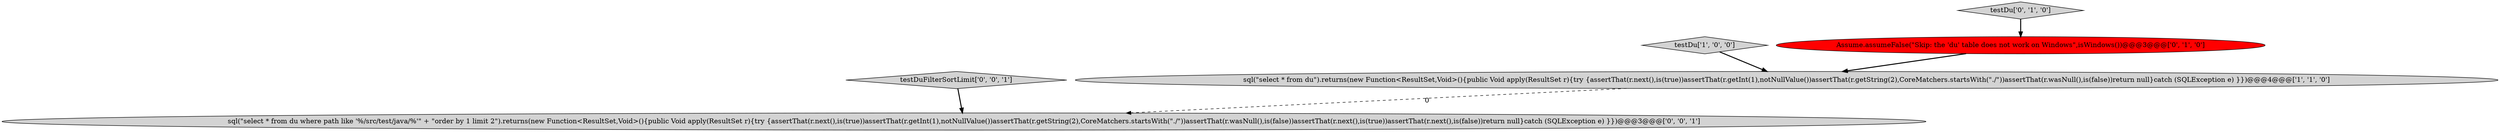 digraph {
2 [style = filled, label = "Assume.assumeFalse(\"Skip: the 'du' table does not work on Windows\",isWindows())@@@3@@@['0', '1', '0']", fillcolor = red, shape = ellipse image = "AAA1AAABBB2BBB"];
3 [style = filled, label = "testDu['0', '1', '0']", fillcolor = lightgray, shape = diamond image = "AAA0AAABBB2BBB"];
4 [style = filled, label = "sql(\"select * from du where path like '%/src/test/java/%'\" + \"order by 1 limit 2\").returns(new Function<ResultSet,Void>(){public Void apply(ResultSet r){try {assertThat(r.next(),is(true))assertThat(r.getInt(1),notNullValue())assertThat(r.getString(2),CoreMatchers.startsWith(\"./\"))assertThat(r.wasNull(),is(false))assertThat(r.next(),is(true))assertThat(r.next(),is(false))return null}catch (SQLException e) }})@@@3@@@['0', '0', '1']", fillcolor = lightgray, shape = ellipse image = "AAA0AAABBB3BBB"];
0 [style = filled, label = "testDu['1', '0', '0']", fillcolor = lightgray, shape = diamond image = "AAA0AAABBB1BBB"];
5 [style = filled, label = "testDuFilterSortLimit['0', '0', '1']", fillcolor = lightgray, shape = diamond image = "AAA0AAABBB3BBB"];
1 [style = filled, label = "sql(\"select * from du\").returns(new Function<ResultSet,Void>(){public Void apply(ResultSet r){try {assertThat(r.next(),is(true))assertThat(r.getInt(1),notNullValue())assertThat(r.getString(2),CoreMatchers.startsWith(\"./\"))assertThat(r.wasNull(),is(false))return null}catch (SQLException e) }})@@@4@@@['1', '1', '0']", fillcolor = lightgray, shape = ellipse image = "AAA0AAABBB1BBB"];
1->4 [style = dashed, label="0"];
3->2 [style = bold, label=""];
0->1 [style = bold, label=""];
2->1 [style = bold, label=""];
5->4 [style = bold, label=""];
}
